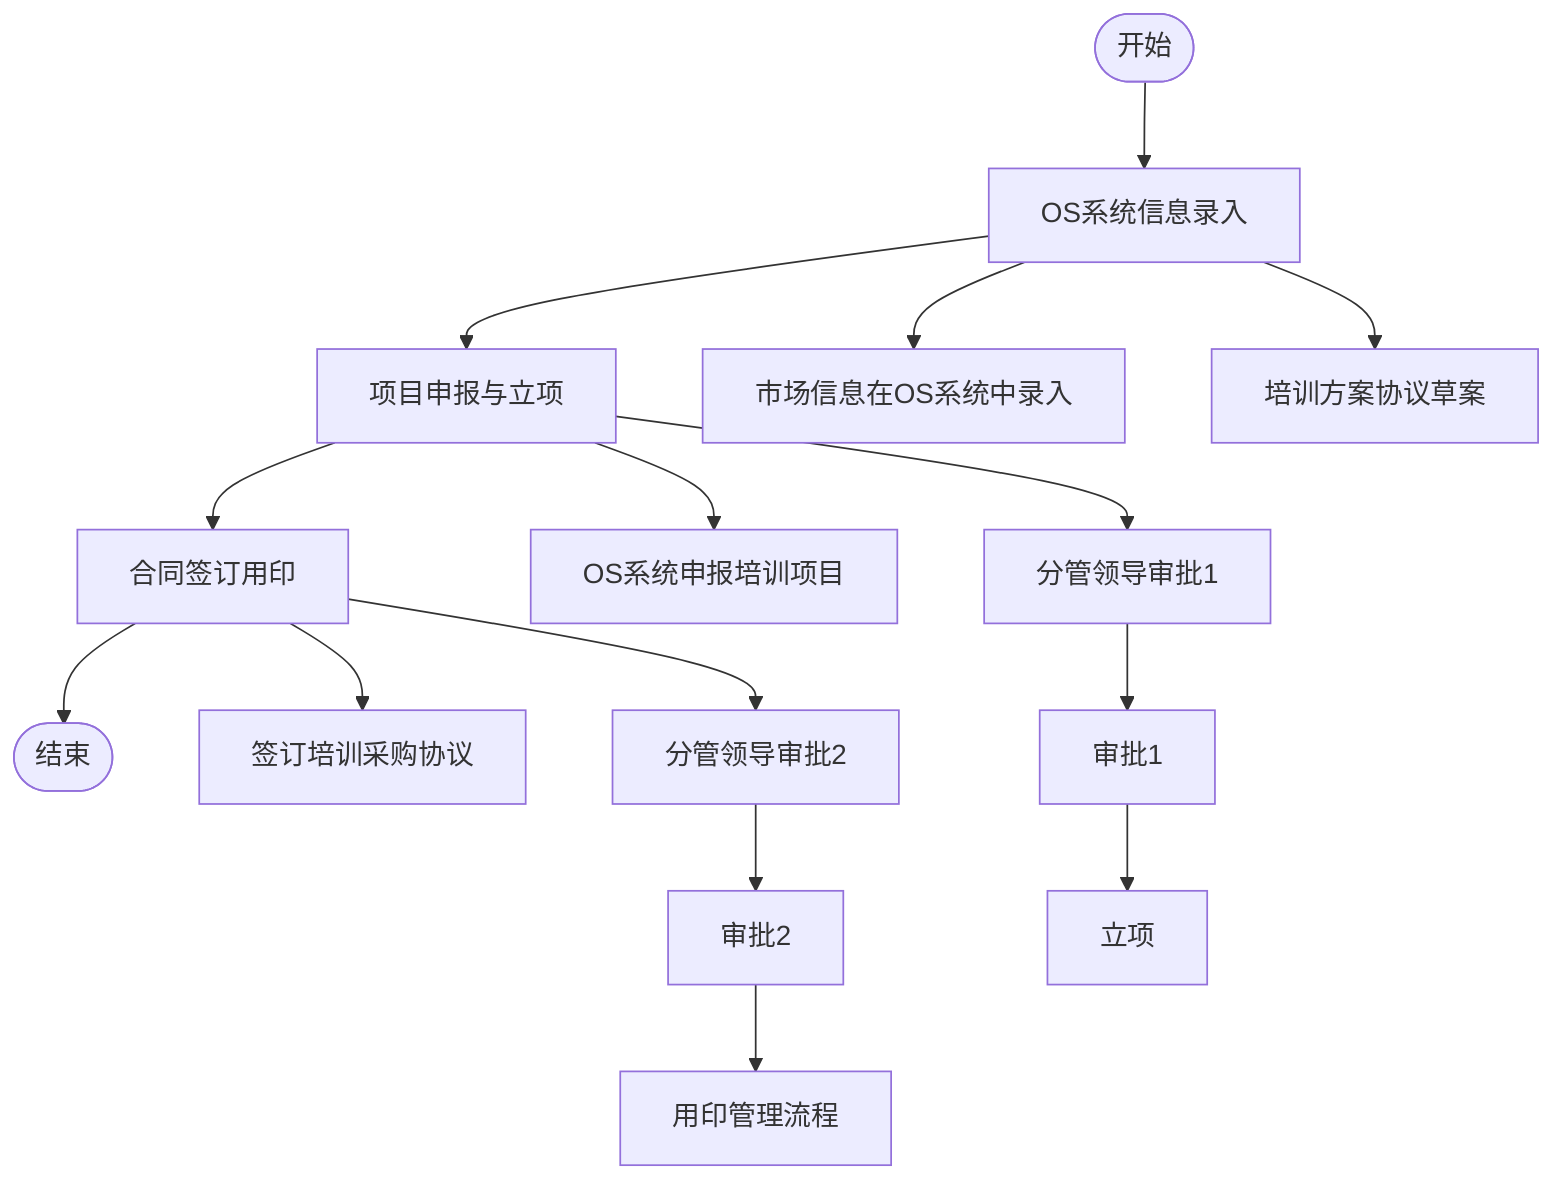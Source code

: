 flowchart TD
    Start(["开始"]) --> OS系统信息录入
    OS系统信息录入 --> 项目申报与立项
    项目申报与立项 --> 合同签订用印
    合同签订用印 --> End(["结束"])
    
    OS系统信息录入 --> 市场信息在OS系统中录入
    OS系统信息录入 --> 培训方案协议草案
    
    项目申报与立项 --> OS系统申报培训项目
    项目申报与立项 --> 分管领导审批1
    分管领导审批1 --> 审批1
    审批1 --> 立项
    
    合同签订用印 --> 签订培训采购协议
    合同签订用印 --> 分管领导审批2
    分管领导审批2 --> 审批2
    审批2 --> 用印管理流程